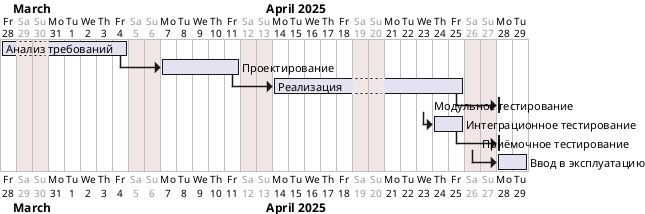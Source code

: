 @startgantt
Project starts on 2025-03-28
saturday are closed
sunday are closed

[Анализ требований] starts on 2025-03-28 and ends on 2025-04-04
[Проектирование] starts on 2025-04-04 and ends on 2025-04-11
[Реализация] starts on 2025-04-11 and ends on 2025-04-25
[Модульное тестирование] starts on 2025-04-21 and ends on 2025-04-23
[Интеграционное тестирование] starts on 2025-04-23 and ends on 2025-04-25
[Приёмочное тестирование] starts on 2025-04-25 and ends on 2025-04-26
[Ввод в эксплуатацию] starts on 2025-04-26 and ends on 2025-04-29

[Анализ требований] -> [Проектирование]
[Проектирование] -> [Реализация]
[Реализация] -> [Модульное тестирование]
[Модульное тестирование] -> [Интеграционное тестирование]
[Интеграционное тестирование] -> [Приёмочное тестирование]
[Приёмочное тестирование] -> [Ввод в эксплуатацию]
@endgantt